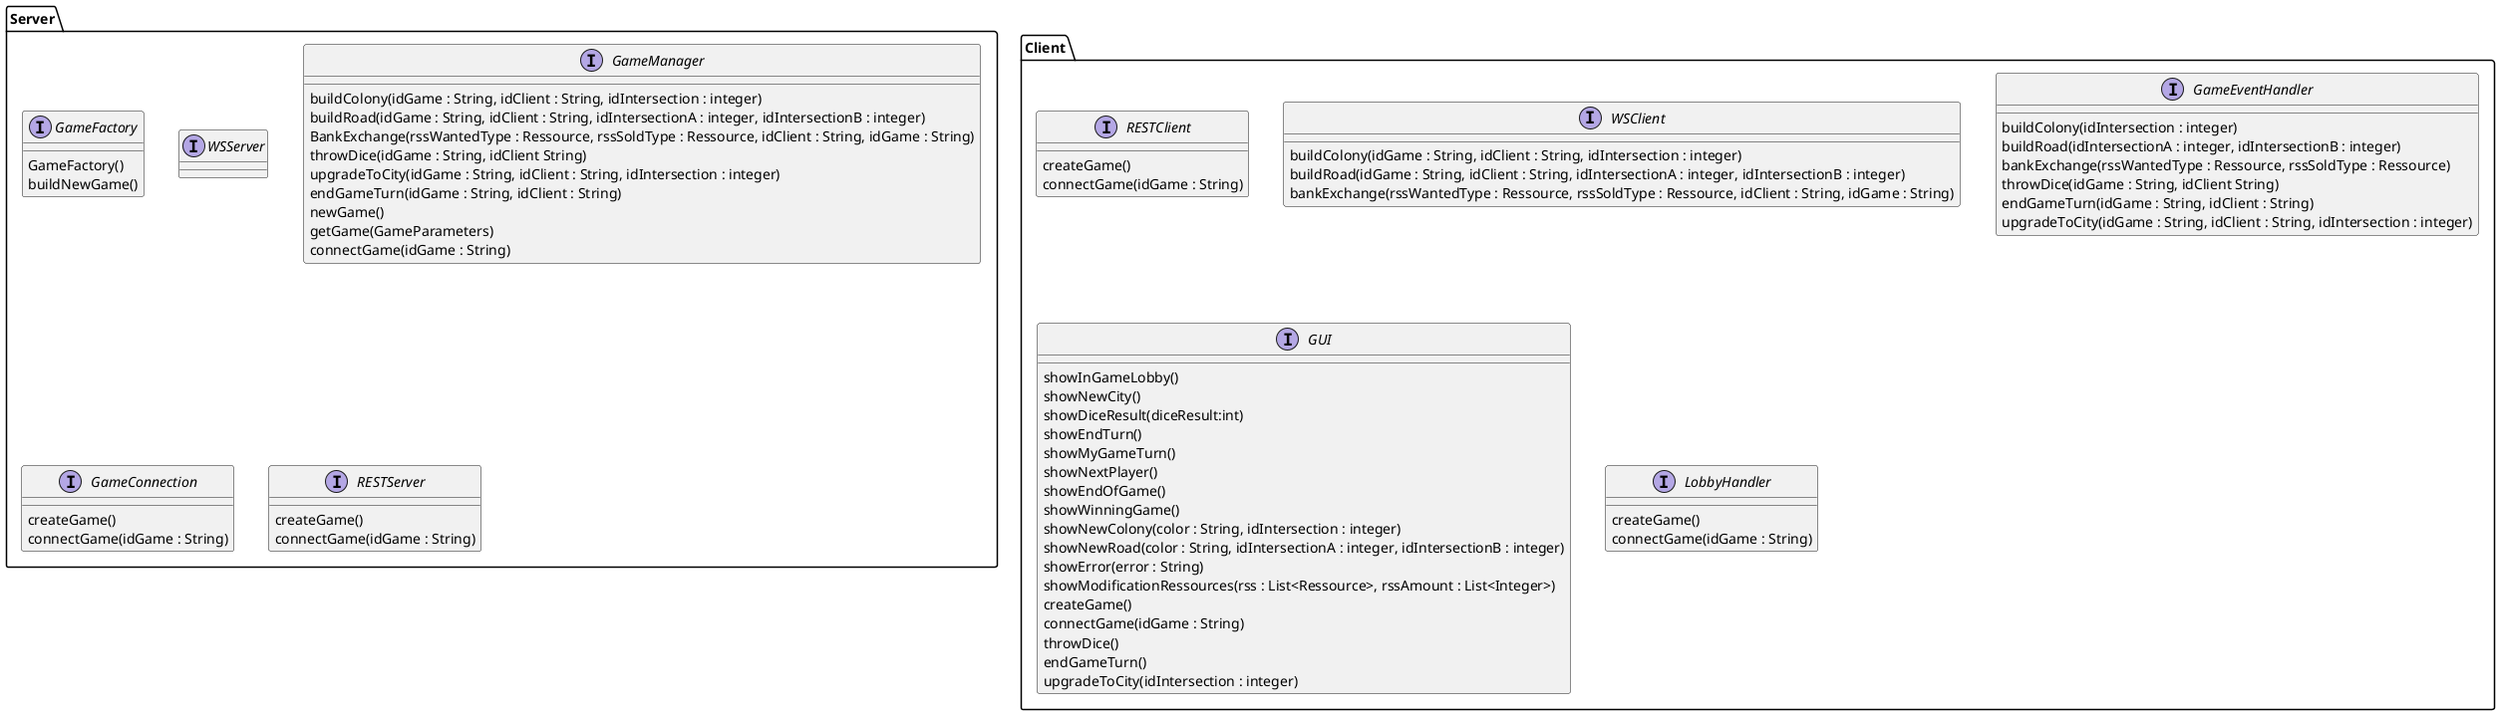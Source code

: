 @startuml
package Server{
interface GameFactory {
GameFactory()
buildNewGame()
}
interface WSServer {

}
interface GameManager {
buildColony(idGame : String, idClient : String, idIntersection : integer)
buildRoad(idGame : String, idClient : String, idIntersectionA : integer, idIntersectionB : integer)
BankExchange(rssWantedType : Ressource, rssSoldType : Ressource, idClient : String, idGame : String)
throwDice(idGame : String, idClient String)
upgradeToCity(idGame : String, idClient : String, idIntersection : integer)
endGameTurn(idGame : String, idClient : String)
newGame()
getGame(GameParameters)
connectGame(idGame : String)
}

interface GameConnection {
createGame()
connectGame(idGame : String)
}
interface RESTServer {
createGame()
connectGame(idGame : String)
}
}
package Client{
interface RESTClient {
createGame()
connectGame(idGame : String)
}
interface WSClient {
buildColony(idGame : String, idClient : String, idIntersection : integer)
buildRoad(idGame : String, idClient : String, idIntersectionA : integer, idIntersectionB : integer)
  
bankExchange(rssWantedType : Ressource, rssSoldType : Ressource, idClient : String, idGame : String)
}
interface GameEventHandler {
buildColony(idIntersection : integer)
buildRoad(idIntersectionA : integer, idIntersectionB : integer)  
bankExchange(rssWantedType : Ressource, rssSoldType : Ressource)
throwDice(idGame : String, idClient String)
endGameTurn(idGame : String, idClient : String)
upgradeToCity(idGame : String, idClient : String, idIntersection : integer)
}
interface GUI {
showInGameLobby()
showNewCity()
showDiceResult(diceResult:int)
showEndTurn()
showMyGameTurn()
showNextPlayer()
showEndOfGame()
showWinningGame()
showNewColony(color : String, idIntersection : integer)
showNewRoad(color : String, idIntersectionA : integer, idIntersectionB : integer)
showError(error : String)
showModificationRessources(rss : List<Ressource>, rssAmount : List<Integer>)
createGame()
connectGame(idGame : String)
throwDice()
endGameTurn()
upgradeToCity(idIntersection : integer)
}
interface LobbyHandler {
createGame()
connectGame(idGame : String)
}
}

@enduml

